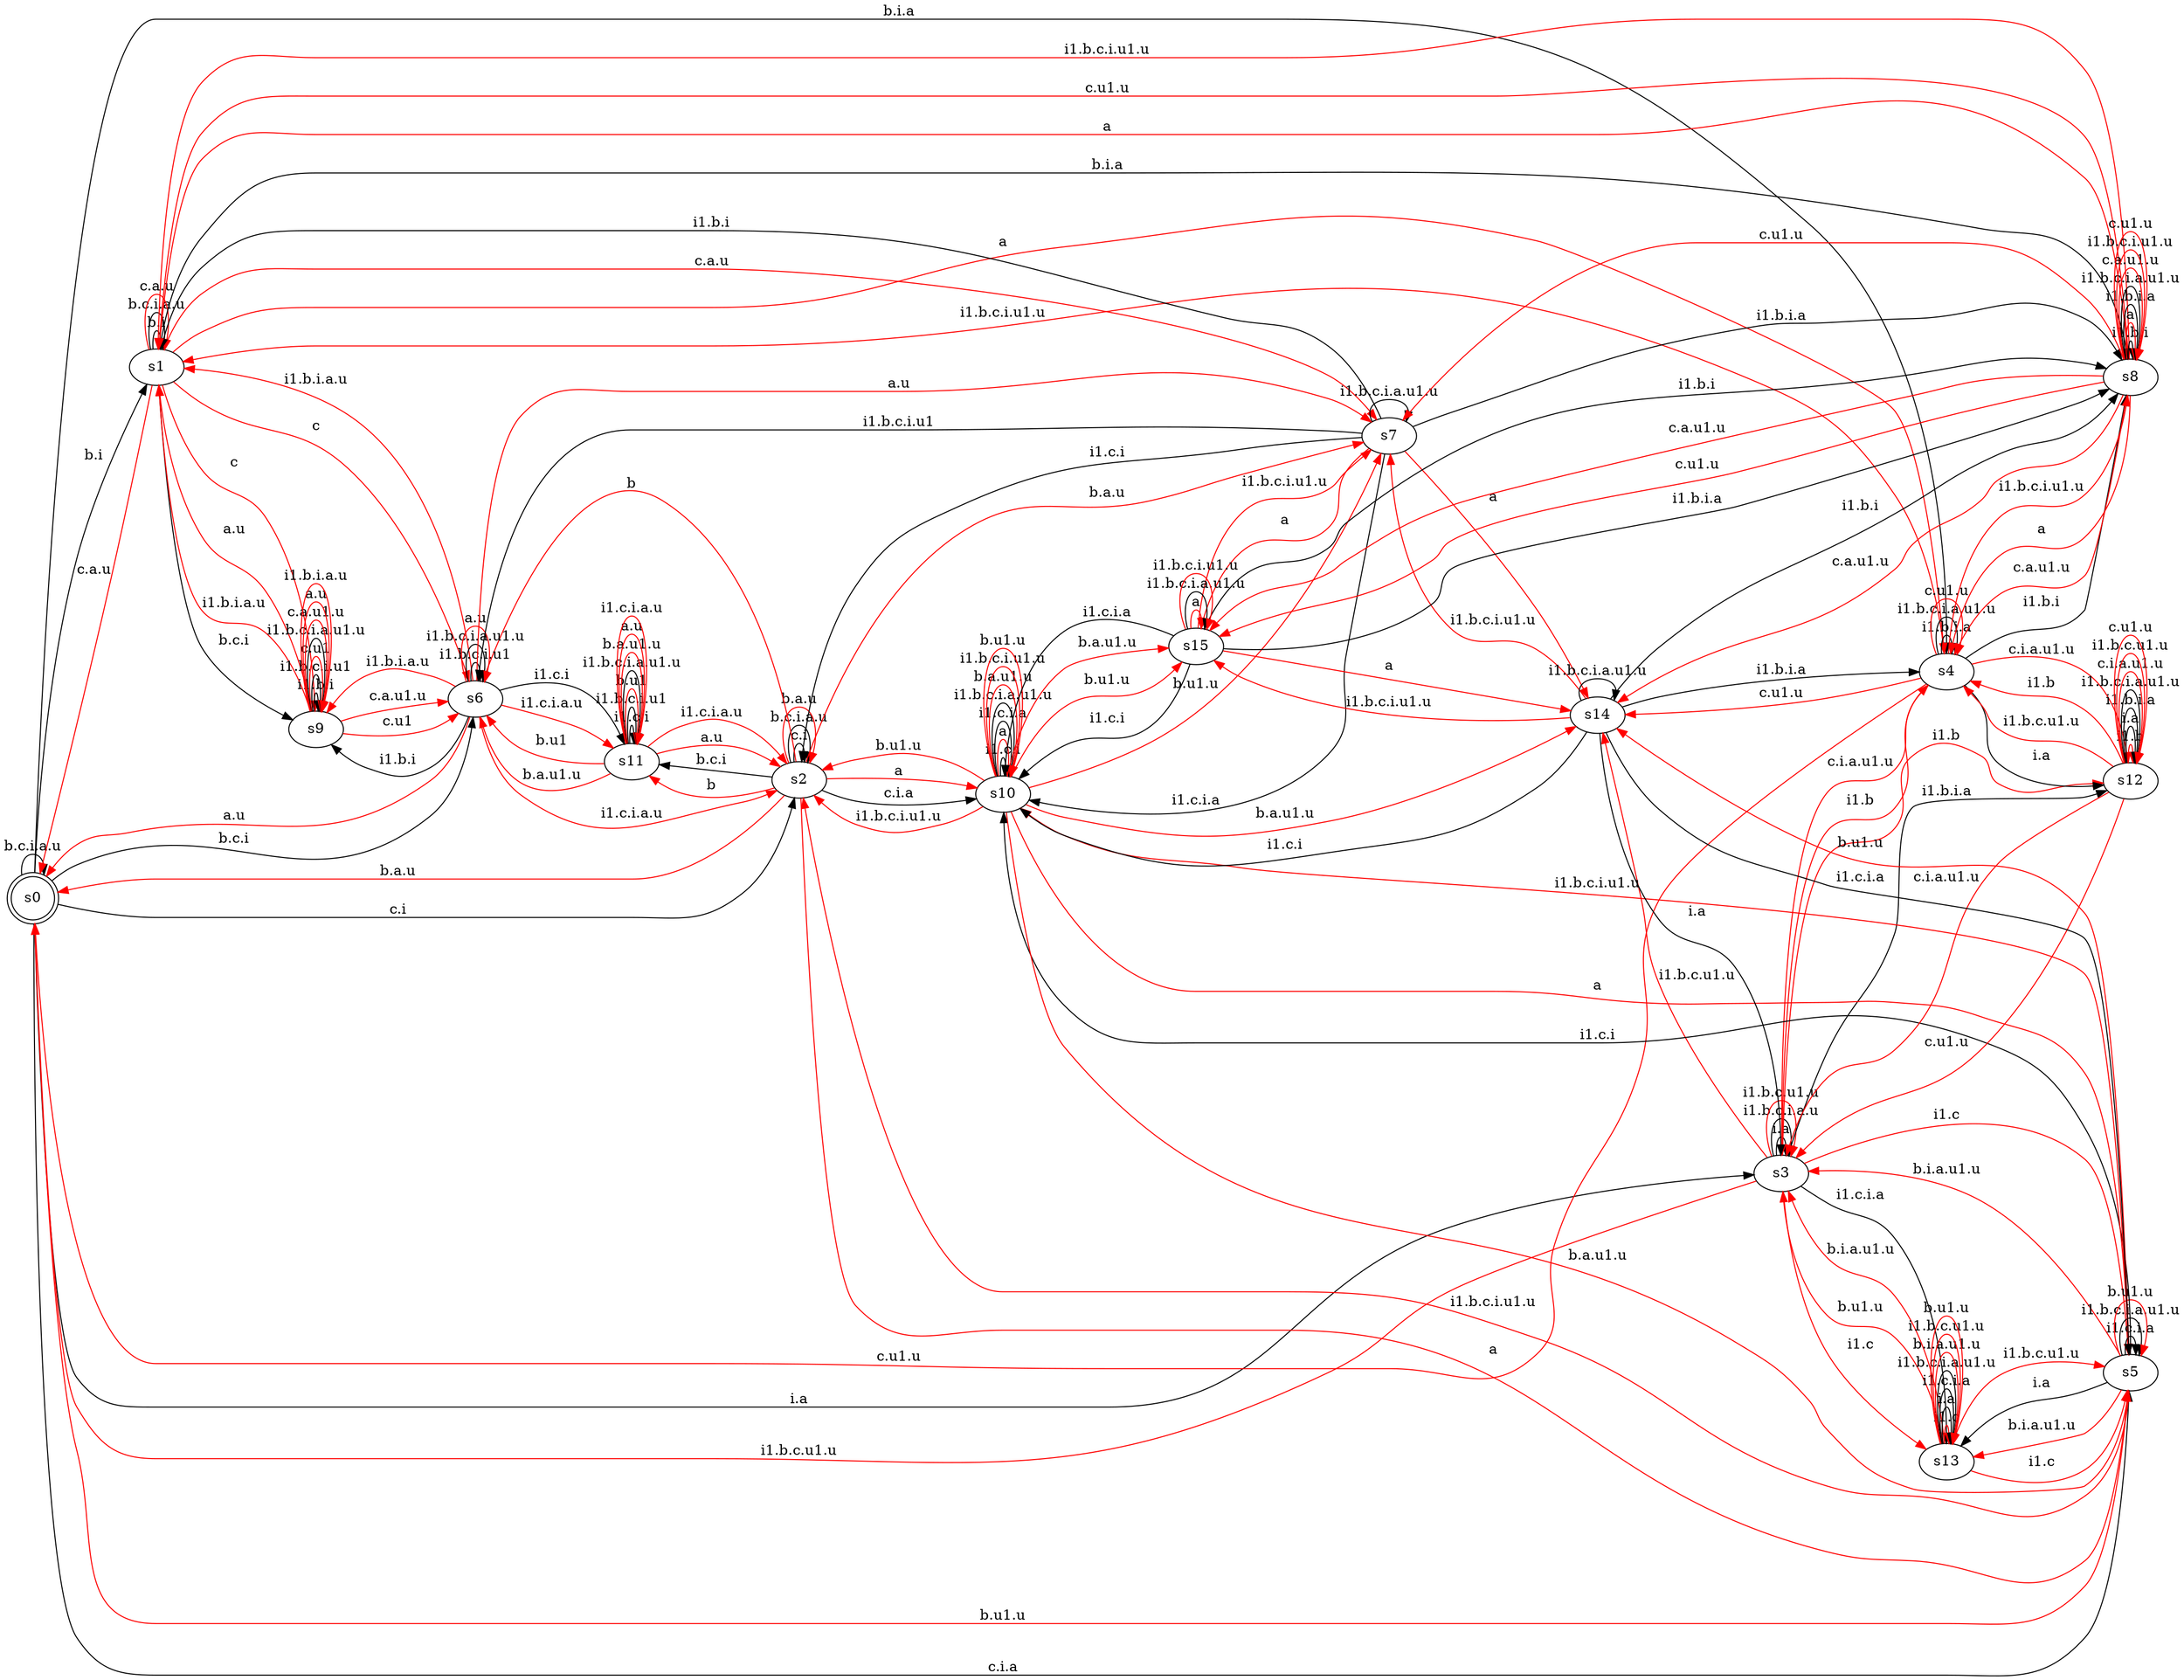 digraph InfSup { 
  rankdir="LR"
  s0 [ shape="doublecircle" ]
  s0->s1 [
    label= "b.i"
  ] ;
  s0->s2 [
    label= "c.i"
  ] ;
  s0->s0 [
    label= "b.c.i.a.u"
  ] ;
  s0->s3 [
    label= "i.a"
  ] ;
  s0->s4 [
    label= "b.i.a"
  ] ;
  s0->s5 [
    label= "c.i.a"
  ] ;
  s0->s6 [
    label= "b.c.i"
  ] ;
  s1->s1 [
    label= "b.i"
  ] ;
  s1->s1 [
    label= "b.c.i.a.u"
  ] ;
  s1->s1 [
    color = "red"label= "c.a.u"
  ] ;
  s1->s7 [
    color = "red"label= "c.a.u"
  ] ;
  s1->s0 [
    color = "red"label= "c.a.u"
  ] ;
  s1->s8 [
    color = "red"label= "a"
  ] ;
  s1->s4 [
    color = "red"label= "a"
  ] ;
  s1->s8 [
    label= "b.i.a"
  ] ;
  s1->s9 [
    label= "b.c.i"
  ] ;
  s1->s9 [
    color = "red"label= "c"
  ] ;
  s1->s6 [
    color = "red"label= "c"
  ] ;
  s2->s2 [
    label= "c.i"
  ] ;
  s2->s2 [
    label= "b.c.i.a.u"
  ] ;
  s2->s2 [
    color = "red"label= "b.a.u"
  ] ;
  s2->s7 [
    color = "red"label= "b.a.u"
  ] ;
  s2->s0 [
    color = "red"label= "b.a.u"
  ] ;
  s2->s10 [
    color = "red"label= "a"
  ] ;
  s2->s5 [
    color = "red"label= "a"
  ] ;
  s2->s10 [
    label= "c.i.a"
  ] ;
  s2->s11 [
    label= "b.c.i"
  ] ;
  s2->s11 [
    color = "red"label= "b"
  ] ;
  s2->s6 [
    color = "red"label= "b"
  ] ;
  s3->s12 [
    color = "red"label= "i1.b"
  ] ;
  s3->s4 [
    color = "red"label= "i1.b"
  ] ;
  s3->s13 [
    color = "red"label= "i1.c"
  ] ;
  s3->s5 [
    color = "red"label= "i1.c"
  ] ;
  s3->s3 [
    label= "i.a"
  ] ;
  s3->s12 [
    label= "i1.b.i.a"
  ] ;
  s3->s13 [
    label= "i1.c.i.a"
  ] ;
  s3->s3 [
    label= "i1.b.c.i.a.u"
  ] ;
  s3->s3 [
    color = "red"label= "i1.b.c.u1.u"
  ] ;
  s3->s14 [
    color = "red"label= "i1.b.c.u1.u"
  ] ;
  s3->s0 [
    color = "red"label= "i1.b.c.u1.u"
  ] ;
  s4->s8 [
    label= "i1.b.i"
  ] ;
  s4->s12 [
    label= "i.a"
  ] ;
  s4->s4 [
    label= "i1.b.i.a"
  ] ;
  s4->s4 [
    label= "i1.b.c.i.a.u1.u"
  ] ;
  s4->s12 [
    color = "red"label= "c.i.a.u1.u"
  ] ;
  s4->s3 [
    color = "red"label= "c.i.a.u1.u"
  ] ;
  s4->s8 [
    color = "red"label= "i1.b.c.i.u1.u"
  ] ;
  s4->s4 [
    color = "red"label= "c.u1.u"
  ] ;
  s4->s14 [
    color = "red"label= "c.u1.u"
  ] ;
  s4->s1 [
    color = "red"label= "i1.b.c.i.u1.u"
  ] ;
  s4->s0 [
    color = "red"label= "c.u1.u"
  ] ;
  s5->s10 [
    label= "i1.c.i"
  ] ;
  s5->s13 [
    label= "i.a"
  ] ;
  s5->s5 [
    label= "i1.c.i.a"
  ] ;
  s5->s5 [
    label= "i1.b.c.i.a.u1.u"
  ] ;
  s5->s13 [
    color = "red"label= "b.i.a.u1.u"
  ] ;
  s5->s3 [
    color = "red"label= "b.i.a.u1.u"
  ] ;
  s5->s10 [
    color = "red"label= "i1.b.c.i.u1.u"
  ] ;
  s5->s5 [
    color = "red"label= "b.u1.u"
  ] ;
  s5->s14 [
    color = "red"label= "b.u1.u"
  ] ;
  s5->s2 [
    color = "red"label= "i1.b.c.i.u1.u"
  ] ;
  s5->s0 [
    color = "red"label= "b.u1.u"
  ] ;
  s6->s9 [
    label= "i1.b.i"
  ] ;
  s6->s11 [
    label= "i1.c.i"
  ] ;
  s6->s6 [
    label= "i1.b.c.i.u1"
  ] ;
  s6->s6 [
    label= "i1.b.c.i.a.u1.u"
  ] ;
  s6->s6 [
    color = "red"label= "a.u"
  ] ;
  s6->s9 [
    color = "red"label= "i1.b.i.a.u"
  ] ;
  s6->s11 [
    color = "red"label= "i1.c.i.a.u"
  ] ;
  s6->s7 [
    color = "red"label= "a.u"
  ] ;
  s6->s0 [
    color = "red"label= "a.u"
  ] ;
  s6->s1 [
    color = "red"label= "i1.b.i.a.u"
  ] ;
  s6->s2 [
    color = "red"label= "i1.c.i.a.u"
  ] ;
  s7->s1 [
    label= "i1.b.i"
  ] ;
  s7->s2 [
    label= "i1.c.i"
  ] ;
  s7->s7 [
    label= "i1.b.c.i.a.u1.u"
  ] ;
  s7->s15 [
    color = "red"label= "a"
  ] ;
  s7->s14 [
    color = "red"label= "a"
  ] ;
  s7->s8 [
    label= "i1.b.i.a"
  ] ;
  s7->s10 [
    label= "i1.c.i.a"
  ] ;
  s7->s6 [
    label= "i1.b.c.i.u1"
  ] ;
  s8->s8 [
    label= "i1.b.i"
  ] ;
  s8->s8 [
    color = "red"label= "a"
  ] ;
  s8->s4 [
    color = "red"label= "a"
  ] ;
  s8->s8 [
    label= "i1.b.i.a"
  ] ;
  s8->s8 [
    label= "i1.b.c.i.a.u1.u"
  ] ;
  s8->s8 [
    color = "red"label= "c.a.u1.u"
  ] ;
  s8->s4 [
    color = "red"label= "c.a.u1.u"
  ] ;
  s8->s15 [
    color = "red"label= "c.a.u1.u"
  ] ;
  s8->s14 [
    color = "red"label= "c.a.u1.u"
  ] ;
  s8->s8 [
    color = "red"label= "i1.b.c.i.u1.u"
  ] ;
  s8->s8 [
    color = "red"label= "c.u1.u"
  ] ;
  s8->s15 [
    color = "red"label= "c.u1.u"
  ] ;
  s8->s1 [
    color = "red"label= "i1.b.c.i.u1.u"
  ] ;
  s8->s1 [
    color = "red"label= "c.u1.u"
  ] ;
  s8->s7 [
    color = "red"label= "c.u1.u"
  ] ;
  s9->s9 [
    label= "i1.b.i"
  ] ;
  s9->s9 [
    label= "i1.b.c.i.u1"
  ] ;
  s9->s9 [
    color = "red"label= "c.u1"
  ] ;
  s9->s6 [
    color = "red"label= "c.u1"
  ] ;
  s9->s9 [
    label= "i1.b.c.i.a.u1.u"
  ] ;
  s9->s9 [
    color = "red"label= "c.a.u1.u"
  ] ;
  s9->s6 [
    color = "red"label= "c.a.u1.u"
  ] ;
  s9->s9 [
    color = "red"label= "a.u"
  ] ;
  s9->s9 [
    color = "red"label= "i1.b.i.a.u"
  ] ;
  s9->s1 [
    color = "red"label= "a.u"
  ] ;
  s9->s1 [
    color = "red"label= "i1.b.i.a.u"
  ] ;
  s10->s10 [
    label= "i1.c.i"
  ] ;
  s10->s10 [
    color = "red"label= "a"
  ] ;
  s10->s5 [
    color = "red"label= "a"
  ] ;
  s10->s10 [
    label= "i1.c.i.a"
  ] ;
  s10->s10 [
    label= "i1.b.c.i.a.u1.u"
  ] ;
  s10->s10 [
    color = "red"label= "b.a.u1.u"
  ] ;
  s10->s5 [
    color = "red"label= "b.a.u1.u"
  ] ;
  s10->s15 [
    color = "red"label= "b.a.u1.u"
  ] ;
  s10->s14 [
    color = "red"label= "b.a.u1.u"
  ] ;
  s10->s10 [
    color = "red"label= "i1.b.c.i.u1.u"
  ] ;
  s10->s10 [
    color = "red"label= "b.u1.u"
  ] ;
  s10->s15 [
    color = "red"label= "b.u1.u"
  ] ;
  s10->s2 [
    color = "red"label= "i1.b.c.i.u1.u"
  ] ;
  s10->s2 [
    color = "red"label= "b.u1.u"
  ] ;
  s10->s7 [
    color = "red"label= "b.u1.u"
  ] ;
  s11->s11 [
    label= "i1.c.i"
  ] ;
  s11->s11 [
    label= "i1.b.c.i.u1"
  ] ;
  s11->s11 [
    color = "red"label= "b.u1"
  ] ;
  s11->s6 [
    color = "red"label= "b.u1"
  ] ;
  s11->s11 [
    label= "i1.b.c.i.a.u1.u"
  ] ;
  s11->s11 [
    color = "red"label= "b.a.u1.u"
  ] ;
  s11->s6 [
    color = "red"label= "b.a.u1.u"
  ] ;
  s11->s11 [
    color = "red"label= "a.u"
  ] ;
  s11->s11 [
    color = "red"label= "i1.c.i.a.u"
  ] ;
  s11->s2 [
    color = "red"label= "a.u"
  ] ;
  s11->s2 [
    color = "red"label= "i1.c.i.a.u"
  ] ;
  s12->s12 [
    color = "red"label= "i1.b"
  ] ;
  s12->s4 [
    color = "red"label= "i1.b"
  ] ;
  s12->s12 [
    label= "i.a"
  ] ;
  s12->s12 [
    label= "i1.b.i.a"
  ] ;
  s12->s12 [
    label= "i1.b.c.i.a.u1.u"
  ] ;
  s12->s12 [
    color = "red"label= "c.i.a.u1.u"
  ] ;
  s12->s3 [
    color = "red"label= "c.i.a.u1.u"
  ] ;
  s12->s12 [
    color = "red"label= "i1.b.c.u1.u"
  ] ;
  s12->s4 [
    color = "red"label= "i1.b.c.u1.u"
  ] ;
  s12->s12 [
    color = "red"label= "c.u1.u"
  ] ;
  s12->s3 [
    color = "red"label= "c.u1.u"
  ] ;
  s13->s13 [
    color = "red"label= "i1.c"
  ] ;
  s13->s5 [
    color = "red"label= "i1.c"
  ] ;
  s13->s13 [
    label= "i.a"
  ] ;
  s13->s13 [
    label= "i1.c.i.a"
  ] ;
  s13->s13 [
    label= "i1.b.c.i.a.u1.u"
  ] ;
  s13->s13 [
    color = "red"label= "b.i.a.u1.u"
  ] ;
  s13->s3 [
    color = "red"label= "b.i.a.u1.u"
  ] ;
  s13->s13 [
    color = "red"label= "i1.b.c.u1.u"
  ] ;
  s13->s5 [
    color = "red"label= "i1.b.c.u1.u"
  ] ;
  s13->s13 [
    color = "red"label= "b.u1.u"
  ] ;
  s13->s3 [
    color = "red"label= "b.u1.u"
  ] ;
  s14->s8 [
    label= "i1.b.i"
  ] ;
  s14->s10 [
    label= "i1.c.i"
  ] ;
  s14->s3 [
    label= "i.a"
  ] ;
  s14->s4 [
    label= "i1.b.i.a"
  ] ;
  s14->s5 [
    label= "i1.c.i.a"
  ] ;
  s14->s14 [
    label= "i1.b.c.i.a.u1.u"
  ] ;
  s14->s15 [
    color = "red"label= "i1.b.c.i.u1.u"
  ] ;
  s14->s7 [
    color = "red"label= "i1.b.c.i.u1.u"
  ] ;
  s15->s8 [
    label= "i1.b.i"
  ] ;
  s15->s10 [
    label= "i1.c.i"
  ] ;
  s15->s15 [
    color = "red"label= "a"
  ] ;
  s15->s14 [
    color = "red"label= "a"
  ] ;
  s15->s8 [
    label= "i1.b.i.a"
  ] ;
  s15->s10 [
    label= "i1.c.i.a"
  ] ;
  s15->s15 [
    label= "i1.b.c.i.a.u1.u"
  ] ;
  s15->s15 [
    color = "red"label= "i1.b.c.i.u1.u"
  ] ;
  s15->s7 [
    color = "red"label= "i1.b.c.i.u1.u"
  ] ;
}

